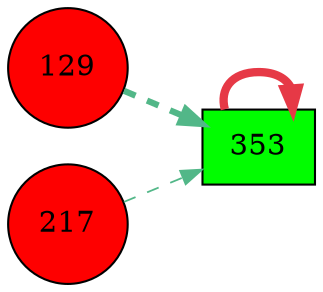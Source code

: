 digraph G{
rankdir=LR;
353 [style=filled, shape=box, fillcolor="#01fd00", label="353"];
129 [style=filled, shape=circle, fillcolor="#fe0000", label="129"];
217 [style=filled, shape=circle, fillcolor="#fe0000", label="217"];
353 -> 353 [color="#e63946",penwidth=4.00];
129 -> 353 [color="#52b788",style=dashed,penwidth=3.00];
217 -> 353 [color="#52b788",style=dashed,penwidth=0.85];
}